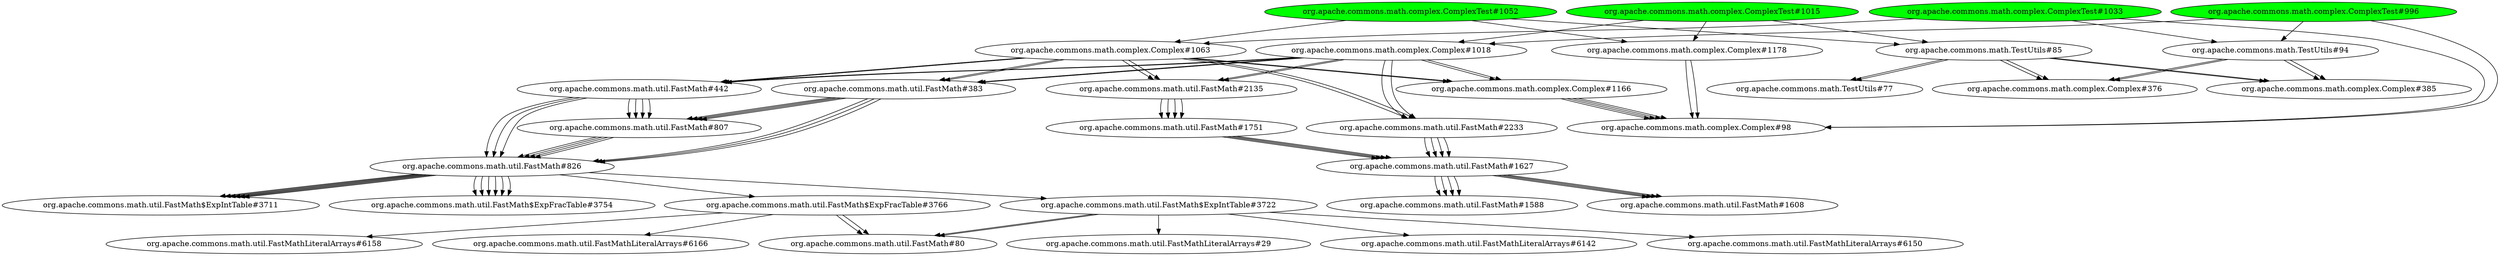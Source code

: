 digraph "cg/org.apache.commons.math.complex.ComplexTest#1052"
{
	"org.apache.commons.math.complex.ComplexTest#1052" [style=filled,fillcolor=green];
	"org.apache.commons.math.complex.ComplexTest#1052" -> "org.apache.commons.math.complex.Complex#1063";
	"org.apache.commons.math.complex.Complex#1063" -> "org.apache.commons.math.util.FastMath#383";
	"org.apache.commons.math.util.FastMath#383" -> "org.apache.commons.math.util.FastMath#826";
	"org.apache.commons.math.util.FastMath#826" -> "org.apache.commons.math.util.FastMath$ExpIntTable#3722";
	"org.apache.commons.math.util.FastMath$ExpIntTable#3722" -> "org.apache.commons.math.util.FastMath#80";
	"org.apache.commons.math.util.FastMath$ExpIntTable#3722" -> "org.apache.commons.math.util.FastMath#80";
	"org.apache.commons.math.util.FastMath$ExpIntTable#3722" -> "org.apache.commons.math.util.FastMathLiteralArrays#29";
	"org.apache.commons.math.util.FastMath$ExpIntTable#3722" -> "org.apache.commons.math.util.FastMathLiteralArrays#6142";
	"org.apache.commons.math.util.FastMath$ExpIntTable#3722" -> "org.apache.commons.math.util.FastMathLiteralArrays#6150";
	"org.apache.commons.math.util.FastMath#826" -> "org.apache.commons.math.util.FastMath$ExpIntTable#3711";
	"org.apache.commons.math.util.FastMath#826" -> "org.apache.commons.math.util.FastMath$ExpIntTable#3711";
	"org.apache.commons.math.util.FastMath#826" -> "org.apache.commons.math.util.FastMath$ExpFracTable#3766";
	"org.apache.commons.math.util.FastMath$ExpFracTable#3766" -> "org.apache.commons.math.util.FastMath#80";
	"org.apache.commons.math.util.FastMath$ExpFracTable#3766" -> "org.apache.commons.math.util.FastMath#80";
	"org.apache.commons.math.util.FastMath$ExpFracTable#3766" -> "org.apache.commons.math.util.FastMathLiteralArrays#6158";
	"org.apache.commons.math.util.FastMath$ExpFracTable#3766" -> "org.apache.commons.math.util.FastMathLiteralArrays#6166";
	"org.apache.commons.math.util.FastMath#826" -> "org.apache.commons.math.util.FastMath$ExpFracTable#3754";
	"org.apache.commons.math.util.FastMath#826" -> "org.apache.commons.math.util.FastMath$ExpFracTable#3754";
	"org.apache.commons.math.complex.Complex#1063" -> "org.apache.commons.math.util.FastMath#2233";
	"org.apache.commons.math.complex.Complex#1063" -> "org.apache.commons.math.util.FastMath#442";
	"org.apache.commons.math.util.FastMath#442" -> "org.apache.commons.math.util.FastMath#826";
	"org.apache.commons.math.complex.Complex#1063" -> "org.apache.commons.math.util.FastMath#2135";
	"org.apache.commons.math.complex.Complex#1063" -> "org.apache.commons.math.complex.Complex#1166";
	"org.apache.commons.math.complex.Complex#1166" -> "org.apache.commons.math.complex.Complex#98";
	"org.apache.commons.math.complex.ComplexTest#1052" -> "org.apache.commons.math.TestUtils#85";
	"org.apache.commons.math.TestUtils#85" -> "org.apache.commons.math.complex.Complex#385";
	"org.apache.commons.math.TestUtils#85" -> "org.apache.commons.math.TestUtils#77";
	"org.apache.commons.math.TestUtils#85" -> "org.apache.commons.math.complex.Complex#376";
	"org.apache.commons.math.complex.ComplexTest#1052" -> "org.apache.commons.math.complex.Complex#1178";
	"org.apache.commons.math.complex.Complex#1178" -> "org.apache.commons.math.complex.Complex#98";
	"org.apache.commons.math.util.FastMath#383" -> "org.apache.commons.math.util.FastMath#807";
	"org.apache.commons.math.util.FastMath#807" -> "org.apache.commons.math.util.FastMath#826";
	"org.apache.commons.math.util.FastMath#2233" -> "org.apache.commons.math.util.FastMath#1627";
	"org.apache.commons.math.util.FastMath#1627" -> "org.apache.commons.math.util.FastMath#1588";
	"org.apache.commons.math.util.FastMath#1627" -> "org.apache.commons.math.util.FastMath#1608";
	"org.apache.commons.math.util.FastMath#442" -> "org.apache.commons.math.util.FastMath#807";
	"org.apache.commons.math.util.FastMath#2135" -> "org.apache.commons.math.util.FastMath#1751";
	"org.apache.commons.math.util.FastMath#1751" -> "org.apache.commons.math.util.FastMath#1627";
	"org.apache.commons.math.complex.ComplexTest#1015" [style=filled,fillcolor=green];
	"org.apache.commons.math.complex.ComplexTest#1015" -> "org.apache.commons.math.complex.Complex#1178";
	"org.apache.commons.math.complex.Complex#1178" -> "org.apache.commons.math.complex.Complex#98";
	"org.apache.commons.math.complex.ComplexTest#1015" -> "org.apache.commons.math.complex.Complex#1018";
	"org.apache.commons.math.complex.Complex#1018" -> "org.apache.commons.math.util.FastMath#2233";
	"org.apache.commons.math.util.FastMath#2233" -> "org.apache.commons.math.util.FastMath#1627";
	"org.apache.commons.math.util.FastMath#1627" -> "org.apache.commons.math.util.FastMath#1588";
	"org.apache.commons.math.util.FastMath#1627" -> "org.apache.commons.math.util.FastMath#1608";
	"org.apache.commons.math.complex.Complex#1018" -> "org.apache.commons.math.util.FastMath#383";
	"org.apache.commons.math.util.FastMath#383" -> "org.apache.commons.math.util.FastMath#807";
	"org.apache.commons.math.util.FastMath#807" -> "org.apache.commons.math.util.FastMath#826";
	"org.apache.commons.math.complex.Complex#1018" -> "org.apache.commons.math.util.FastMath#2135";
	"org.apache.commons.math.util.FastMath#2135" -> "org.apache.commons.math.util.FastMath#1751";
	"org.apache.commons.math.util.FastMath#1751" -> "org.apache.commons.math.util.FastMath#1627";
	"org.apache.commons.math.complex.Complex#1018" -> "org.apache.commons.math.util.FastMath#442";
	"org.apache.commons.math.util.FastMath#442" -> "org.apache.commons.math.util.FastMath#807";
	"org.apache.commons.math.complex.Complex#1018" -> "org.apache.commons.math.complex.Complex#1166";
	"org.apache.commons.math.complex.Complex#1166" -> "org.apache.commons.math.complex.Complex#98";
	"org.apache.commons.math.complex.ComplexTest#1015" -> "org.apache.commons.math.TestUtils#85";
	"org.apache.commons.math.TestUtils#85" -> "org.apache.commons.math.complex.Complex#385";
	"org.apache.commons.math.TestUtils#85" -> "org.apache.commons.math.TestUtils#77";
	"org.apache.commons.math.TestUtils#85" -> "org.apache.commons.math.complex.Complex#376";
	"org.apache.commons.math.complex.ComplexTest#996" [style=filled,fillcolor=green];
	"org.apache.commons.math.complex.ComplexTest#996" -> "org.apache.commons.math.complex.Complex#98";
	"org.apache.commons.math.complex.ComplexTest#996" -> "org.apache.commons.math.complex.Complex#1018";
	"org.apache.commons.math.complex.Complex#1018" -> "org.apache.commons.math.util.FastMath#2233";
	"org.apache.commons.math.util.FastMath#2233" -> "org.apache.commons.math.util.FastMath#1627";
	"org.apache.commons.math.util.FastMath#1627" -> "org.apache.commons.math.util.FastMath#1588";
	"org.apache.commons.math.util.FastMath#1627" -> "org.apache.commons.math.util.FastMath#1608";
	"org.apache.commons.math.complex.Complex#1018" -> "org.apache.commons.math.util.FastMath#383";
	"org.apache.commons.math.util.FastMath#383" -> "org.apache.commons.math.util.FastMath#826";
	"org.apache.commons.math.util.FastMath#826" -> "org.apache.commons.math.util.FastMath$ExpIntTable#3711";
	"org.apache.commons.math.util.FastMath#826" -> "org.apache.commons.math.util.FastMath$ExpIntTable#3711";
	"org.apache.commons.math.util.FastMath#826" -> "org.apache.commons.math.util.FastMath$ExpFracTable#3754";
	"org.apache.commons.math.util.FastMath#826" -> "org.apache.commons.math.util.FastMath$ExpFracTable#3754";
	"org.apache.commons.math.complex.Complex#1018" -> "org.apache.commons.math.util.FastMath#2135";
	"org.apache.commons.math.util.FastMath#2135" -> "org.apache.commons.math.util.FastMath#1751";
	"org.apache.commons.math.util.FastMath#1751" -> "org.apache.commons.math.util.FastMath#1627";
	"org.apache.commons.math.complex.Complex#1018" -> "org.apache.commons.math.util.FastMath#442";
	"org.apache.commons.math.util.FastMath#442" -> "org.apache.commons.math.util.FastMath#826";
	"org.apache.commons.math.complex.Complex#1018" -> "org.apache.commons.math.complex.Complex#1166";
	"org.apache.commons.math.complex.Complex#1166" -> "org.apache.commons.math.complex.Complex#98";
	"org.apache.commons.math.complex.ComplexTest#996" -> "org.apache.commons.math.TestUtils#94";
	"org.apache.commons.math.TestUtils#94" -> "org.apache.commons.math.complex.Complex#385";
	"org.apache.commons.math.TestUtils#94" -> "org.apache.commons.math.complex.Complex#376";
	"org.apache.commons.math.util.FastMath#383" -> "org.apache.commons.math.util.FastMath#807";
	"org.apache.commons.math.util.FastMath#807" -> "org.apache.commons.math.util.FastMath#826";
	"org.apache.commons.math.util.FastMath#442" -> "org.apache.commons.math.util.FastMath#807";
	"org.apache.commons.math.complex.ComplexTest#1033" [style=filled,fillcolor=green];
	"org.apache.commons.math.complex.ComplexTest#1033" -> "org.apache.commons.math.complex.Complex#98";
	"org.apache.commons.math.complex.ComplexTest#1033" -> "org.apache.commons.math.complex.Complex#1063";
	"org.apache.commons.math.complex.Complex#1063" -> "org.apache.commons.math.util.FastMath#383";
	"org.apache.commons.math.util.FastMath#383" -> "org.apache.commons.math.util.FastMath#826";
	"org.apache.commons.math.util.FastMath#826" -> "org.apache.commons.math.util.FastMath$ExpIntTable#3711";
	"org.apache.commons.math.util.FastMath#826" -> "org.apache.commons.math.util.FastMath$ExpIntTable#3711";
	"org.apache.commons.math.util.FastMath#826" -> "org.apache.commons.math.util.FastMath$ExpFracTable#3754";
	"org.apache.commons.math.util.FastMath#826" -> "org.apache.commons.math.util.FastMath$ExpFracTable#3754";
	"org.apache.commons.math.complex.Complex#1063" -> "org.apache.commons.math.util.FastMath#2233";
	"org.apache.commons.math.util.FastMath#2233" -> "org.apache.commons.math.util.FastMath#1627";
	"org.apache.commons.math.util.FastMath#1627" -> "org.apache.commons.math.util.FastMath#1588";
	"org.apache.commons.math.util.FastMath#1627" -> "org.apache.commons.math.util.FastMath#1608";
	"org.apache.commons.math.complex.Complex#1063" -> "org.apache.commons.math.util.FastMath#442";
	"org.apache.commons.math.util.FastMath#442" -> "org.apache.commons.math.util.FastMath#826";
	"org.apache.commons.math.complex.Complex#1063" -> "org.apache.commons.math.util.FastMath#2135";
	"org.apache.commons.math.util.FastMath#2135" -> "org.apache.commons.math.util.FastMath#1751";
	"org.apache.commons.math.util.FastMath#1751" -> "org.apache.commons.math.util.FastMath#1627";
	"org.apache.commons.math.complex.Complex#1063" -> "org.apache.commons.math.complex.Complex#1166";
	"org.apache.commons.math.complex.Complex#1166" -> "org.apache.commons.math.complex.Complex#98";
	"org.apache.commons.math.complex.ComplexTest#1033" -> "org.apache.commons.math.TestUtils#94";
	"org.apache.commons.math.TestUtils#94" -> "org.apache.commons.math.complex.Complex#385";
	"org.apache.commons.math.TestUtils#94" -> "org.apache.commons.math.complex.Complex#376";
	"org.apache.commons.math.util.FastMath#383" -> "org.apache.commons.math.util.FastMath#807";
	"org.apache.commons.math.util.FastMath#807" -> "org.apache.commons.math.util.FastMath#826";
	"org.apache.commons.math.util.FastMath#442" -> "org.apache.commons.math.util.FastMath#807";
}
